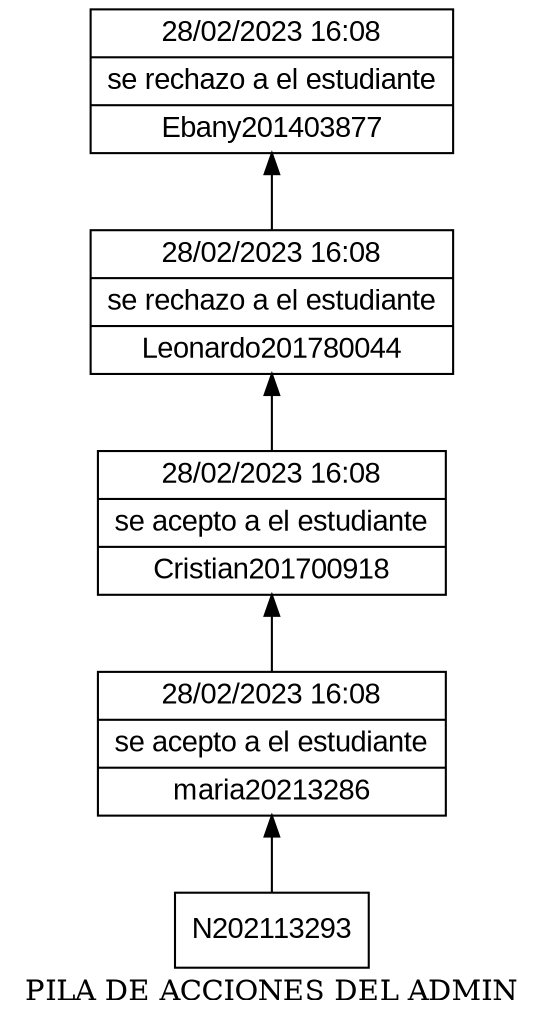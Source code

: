 digraph G {
rankdir=BT;
node [shape=box];
node [shape=record fontname=Arial]
label = "PILA DE ACCIONES DEL ADMIN";
N201403877[label="{28/02/2023      16:08     |se rechazo a el estudiante|Ebany201403877}"];
N201780044->N201403877;
N201780044[label="{28/02/2023      16:08     |se rechazo a el estudiante|Leonardo201780044}"];
N201700918->N201780044;
N201700918[label="{28/02/2023      16:08     |se acepto a el estudiante|Cristian201700918}"];
N20213286->N201700918;
N20213286[label="{28/02/2023      16:08     |se acepto a el estudiante|maria20213286}"];
N202113293->N20213286;
}
